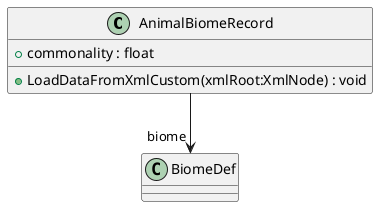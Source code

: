 @startuml
class AnimalBiomeRecord {
    + commonality : float
    + LoadDataFromXmlCustom(xmlRoot:XmlNode) : void
}
AnimalBiomeRecord --> "biome" BiomeDef
@enduml
